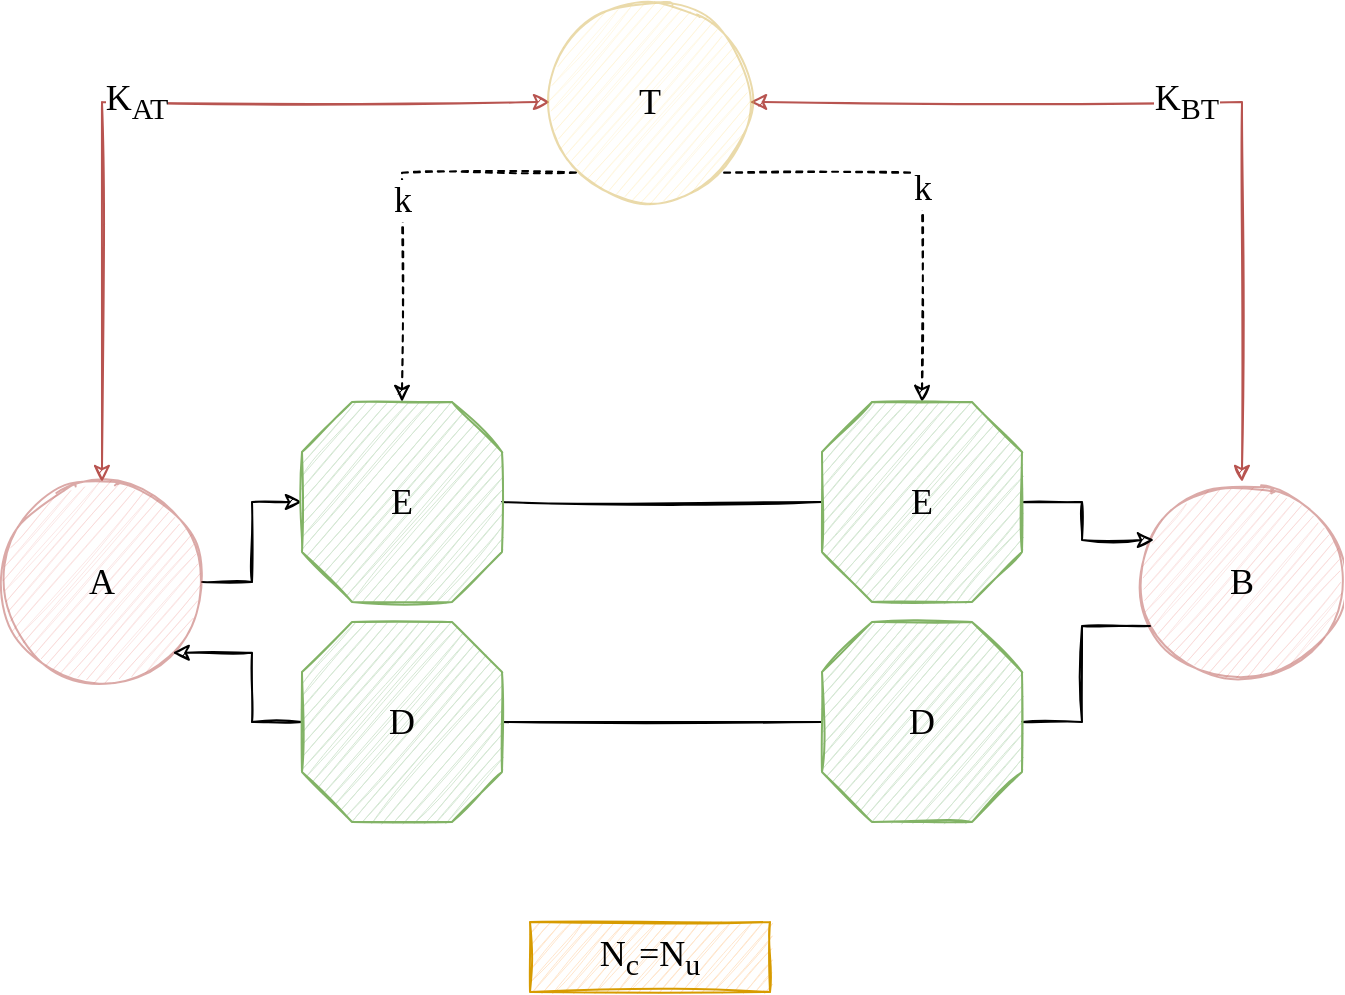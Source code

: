 <mxfile version="15.9.4" type="device"><diagram id="JP0gBPxypD-B3swmiFSp" name="Page-1"><mxGraphModel dx="1422" dy="700" grid="1" gridSize="10" guides="1" tooltips="1" connect="1" arrows="1" fold="1" page="1" pageScale="1" pageWidth="827" pageHeight="1169" math="0" shadow="0"><root><mxCell id="0"/><mxCell id="1" parent="0"/><mxCell id="Y4TUV4H3YHWyU1hq7ZdA-5" style="edgeStyle=orthogonalEdgeStyle;rounded=0;orthogonalLoop=1;jettySize=auto;html=1;fontFamily=Maven Pro;sketch=1;" parent="1" source="FrdOh2KGLZJYutwBbuUi-4" target="Y4TUV4H3YHWyU1hq7ZdA-2" edge="1"><mxGeometry relative="1" as="geometry"/></mxCell><mxCell id="FrdOh2KGLZJYutwBbuUi-4" value="A" style="ellipse;whiteSpace=wrap;html=1;labelBackgroundColor=none;labelBorderColor=none;sketch=1;fontFamily=Maven Pro;fontSize=18;fillColor=#f8cecc;strokeColor=#b85450;spacingBottom=0;opacity=50;verticalAlign=middle;fontStyle=0;fontSource=https%3A%2F%2Ffonts.googleapis.com%2Fcss%3Ffamily%3DMaven%2BPro;" parent="1" vertex="1"><mxGeometry x="90" y="380" width="100" height="100" as="geometry"/></mxCell><mxCell id="Y4TUV4H3YHWyU1hq7ZdA-1" value="B" style="ellipse;whiteSpace=wrap;html=1;labelBackgroundColor=none;labelBorderColor=none;sketch=1;fontFamily=Maven Pro;fontSize=18;fillColor=#f8cecc;strokeColor=#b85450;spacingBottom=0;opacity=50;verticalAlign=middle;fontStyle=0;fontSource=https%3A%2F%2Ffonts.googleapis.com%2Fcss%3Ffamily%3DMaven%2BPro;" parent="1" vertex="1"><mxGeometry x="660" y="380" width="100" height="100" as="geometry"/></mxCell><mxCell id="Sq2AovdXTGjnZTOP-tSS-9" style="edgeStyle=orthogonalEdgeStyle;rounded=0;sketch=1;orthogonalLoop=1;jettySize=auto;html=1;fontFamily=Maven Pro;fontSource=https%3A%2F%2Ffonts.googleapis.com%2Fcss%3Ffamily%3DMaven%2BPro;fontSize=18;startArrow=none;startFill=0;endArrow=none;endFill=0;" edge="1" parent="1" source="Y4TUV4H3YHWyU1hq7ZdA-2" target="Y4TUV4H3YHWyU1hq7ZdA-3"><mxGeometry relative="1" as="geometry"/></mxCell><mxCell id="Sq2AovdXTGjnZTOP-tSS-15" value="k" style="edgeStyle=orthogonalEdgeStyle;rounded=0;sketch=1;orthogonalLoop=1;jettySize=auto;html=1;entryX=0;entryY=1;entryDx=0;entryDy=0;dashed=1;fontFamily=Maven Pro;fontSource=https%3A%2F%2Ffonts.googleapis.com%2Fcss%3Ffamily%3DMaven%2BPro;fontSize=18;startArrow=classic;startFill=1;endArrow=none;endFill=0;fillColor=#f8cecc;strokeColor=#000000;" edge="1" parent="1" source="Y4TUV4H3YHWyU1hq7ZdA-2" target="Sq2AovdXTGjnZTOP-tSS-2"><mxGeometry relative="1" as="geometry"><Array as="points"><mxPoint x="290" y="225"/></Array></mxGeometry></mxCell><mxCell id="Y4TUV4H3YHWyU1hq7ZdA-2" value="E" style="verticalLabelPosition=middle;verticalAlign=middle;html=1;shape=mxgraph.basic.polygon;polyCoords=[[0.25,0],[0.75,0],[1,0.25],[1,0.75],[0.75,1],[0.25,1],[0,0.75],[0,0.25]];polyline=0;sketch=1;fillColor=#d5e8d4;strokeColor=#82b366;fontFamily=Maven Pro;fontSize=18;whiteSpace=wrap;horizontal=1;labelPosition=center;align=center;fontSource=https%3A%2F%2Ffonts.googleapis.com%2Fcss%3Ffamily%3DMaven%2BPro;" parent="1" vertex="1"><mxGeometry x="240" y="340" width="100" height="100" as="geometry"/></mxCell><mxCell id="Sq2AovdXTGjnZTOP-tSS-16" value="k" style="edgeStyle=orthogonalEdgeStyle;rounded=0;sketch=1;orthogonalLoop=1;jettySize=auto;html=1;entryX=1;entryY=1;entryDx=0;entryDy=0;dashed=1;fontFamily=Maven Pro;fontSource=https%3A%2F%2Ffonts.googleapis.com%2Fcss%3Ffamily%3DMaven%2BPro;fontSize=18;startArrow=classic;startFill=1;endArrow=none;endFill=0;fillColor=#f8cecc;strokeColor=#000000;" edge="1" parent="1" source="Y4TUV4H3YHWyU1hq7ZdA-3" target="Sq2AovdXTGjnZTOP-tSS-2"><mxGeometry relative="1" as="geometry"><Array as="points"><mxPoint x="550" y="225"/></Array></mxGeometry></mxCell><mxCell id="Sq2AovdXTGjnZTOP-tSS-18" style="edgeStyle=orthogonalEdgeStyle;rounded=0;sketch=1;orthogonalLoop=1;jettySize=auto;html=1;entryX=0.06;entryY=0.29;entryDx=0;entryDy=0;entryPerimeter=0;fontFamily=Maven Pro;fontSource=https%3A%2F%2Ffonts.googleapis.com%2Fcss%3Ffamily%3DMaven%2BPro;fontSize=18;startArrow=none;startFill=0;endArrow=classic;endFill=1;" edge="1" parent="1" source="Y4TUV4H3YHWyU1hq7ZdA-3" target="Y4TUV4H3YHWyU1hq7ZdA-1"><mxGeometry relative="1" as="geometry"/></mxCell><mxCell id="Y4TUV4H3YHWyU1hq7ZdA-3" value="E" style="verticalLabelPosition=middle;verticalAlign=middle;html=1;shape=mxgraph.basic.polygon;polyCoords=[[0.25,0],[0.75,0],[1,0.25],[1,0.75],[0.75,1],[0.25,1],[0,0.75],[0,0.25]];polyline=0;sketch=1;fillColor=#d5e8d4;strokeColor=#82b366;fontFamily=Maven Pro;fontSize=18;whiteSpace=wrap;labelPosition=center;align=center;fontSource=https%3A%2F%2Ffonts.googleapis.com%2Fcss%3Ffamily%3DMaven%2BPro;" parent="1" vertex="1"><mxGeometry x="500" y="340" width="100" height="100" as="geometry"/></mxCell><mxCell id="Sq2AovdXTGjnZTOP-tSS-5" value="K&lt;sub&gt;AT&lt;/sub&gt;" style="edgeStyle=orthogonalEdgeStyle;rounded=0;orthogonalLoop=1;jettySize=auto;html=1;entryX=0.5;entryY=0;entryDx=0;entryDy=0;fontFamily=Maven Pro;fontSource=https%3A%2F%2Ffonts.googleapis.com%2Fcss%3Ffamily%3DMaven%2BPro;fontSize=18;sketch=1;startArrow=classic;startFill=1;fillColor=#f8cecc;strokeColor=#b85450;" edge="1" parent="1" source="Sq2AovdXTGjnZTOP-tSS-2" target="FrdOh2KGLZJYutwBbuUi-4"><mxGeometry relative="1" as="geometry"/></mxCell><mxCell id="Sq2AovdXTGjnZTOP-tSS-6" value="K&lt;sub&gt;BT&lt;/sub&gt;" style="edgeStyle=orthogonalEdgeStyle;rounded=0;sketch=1;orthogonalLoop=1;jettySize=auto;html=1;fontFamily=Maven Pro;fontSource=https%3A%2F%2Ffonts.googleapis.com%2Fcss%3Ffamily%3DMaven%2BPro;fontSize=18;startArrow=classic;startFill=1;fillColor=#f8cecc;strokeColor=#b85450;" edge="1" parent="1" source="Sq2AovdXTGjnZTOP-tSS-2" target="Y4TUV4H3YHWyU1hq7ZdA-1"><mxGeometry relative="1" as="geometry"/></mxCell><mxCell id="Sq2AovdXTGjnZTOP-tSS-2" value="T" style="ellipse;whiteSpace=wrap;html=1;labelBackgroundColor=none;labelBorderColor=none;sketch=1;fontFamily=Maven Pro;fontSize=18;fillColor=#fff2cc;strokeColor=#d6b656;spacingBottom=0;opacity=50;verticalAlign=middle;fontStyle=0;fontSource=https%3A%2F%2Ffonts.googleapis.com%2Fcss%3Ffamily%3DMaven%2BPro;" vertex="1" parent="1"><mxGeometry x="364" y="140" width="100" height="100" as="geometry"/></mxCell><mxCell id="Sq2AovdXTGjnZTOP-tSS-10" style="edgeStyle=orthogonalEdgeStyle;rounded=0;sketch=1;orthogonalLoop=1;jettySize=auto;html=1;fontFamily=Maven Pro;fontSource=https%3A%2F%2Ffonts.googleapis.com%2Fcss%3Ffamily%3DMaven%2BPro;fontSize=18;startArrow=none;startFill=0;endArrow=none;endFill=0;" edge="1" parent="1" source="Sq2AovdXTGjnZTOP-tSS-3" target="Sq2AovdXTGjnZTOP-tSS-4"><mxGeometry relative="1" as="geometry"/></mxCell><mxCell id="Sq2AovdXTGjnZTOP-tSS-11" style="edgeStyle=orthogonalEdgeStyle;rounded=0;sketch=1;orthogonalLoop=1;jettySize=auto;html=1;entryX=1;entryY=1;entryDx=0;entryDy=0;fontFamily=Maven Pro;fontSource=https%3A%2F%2Ffonts.googleapis.com%2Fcss%3Ffamily%3DMaven%2BPro;fontSize=18;startArrow=none;startFill=0;" edge="1" parent="1" source="Sq2AovdXTGjnZTOP-tSS-3" target="FrdOh2KGLZJYutwBbuUi-4"><mxGeometry relative="1" as="geometry"/></mxCell><mxCell id="Sq2AovdXTGjnZTOP-tSS-3" value="D" style="verticalLabelPosition=middle;verticalAlign=middle;html=1;shape=mxgraph.basic.polygon;polyCoords=[[0.25,0],[0.75,0],[1,0.25],[1,0.75],[0.75,1],[0.25,1],[0,0.75],[0,0.25]];polyline=0;sketch=1;fillColor=#d5e8d4;strokeColor=#82b366;fontFamily=Maven Pro;fontSize=18;whiteSpace=wrap;horizontal=1;labelPosition=center;align=center;fontSource=https%3A%2F%2Ffonts.googleapis.com%2Fcss%3Ffamily%3DMaven%2BPro;" vertex="1" parent="1"><mxGeometry x="240" y="450" width="100" height="100" as="geometry"/></mxCell><mxCell id="Sq2AovdXTGjnZTOP-tSS-19" style="edgeStyle=orthogonalEdgeStyle;rounded=0;sketch=1;orthogonalLoop=1;jettySize=auto;html=1;entryX=0.04;entryY=0.72;entryDx=0;entryDy=0;entryPerimeter=0;fontFamily=Maven Pro;fontSource=https%3A%2F%2Ffonts.googleapis.com%2Fcss%3Ffamily%3DMaven%2BPro;fontSize=18;startArrow=none;startFill=0;endArrow=none;endFill=0;" edge="1" parent="1" source="Sq2AovdXTGjnZTOP-tSS-4" target="Y4TUV4H3YHWyU1hq7ZdA-1"><mxGeometry relative="1" as="geometry"/></mxCell><mxCell id="Sq2AovdXTGjnZTOP-tSS-4" value="D" style="verticalLabelPosition=middle;verticalAlign=middle;html=1;shape=mxgraph.basic.polygon;polyCoords=[[0.25,0],[0.75,0],[1,0.25],[1,0.75],[0.75,1],[0.25,1],[0,0.75],[0,0.25]];polyline=0;sketch=1;fillColor=#d5e8d4;strokeColor=#82b366;fontFamily=Maven Pro;fontSize=18;whiteSpace=wrap;labelPosition=center;align=center;fontSource=https%3A%2F%2Ffonts.googleapis.com%2Fcss%3Ffamily%3DMaven%2BPro;" vertex="1" parent="1"><mxGeometry x="500" y="450" width="100" height="100" as="geometry"/></mxCell><mxCell id="Sq2AovdXTGjnZTOP-tSS-20" value="N&lt;sub&gt;c&lt;/sub&gt;=N&lt;sub&gt;u&lt;/sub&gt;" style="rounded=0;whiteSpace=wrap;html=1;shadow=0;sketch=1;fontFamily=Maven Pro;fontSource=https%3A%2F%2Ffonts.googleapis.com%2Fcss%3Ffamily%3DMaven%2BPro;fontSize=18;fillColor=#ffe6cc;strokeColor=#d79b00;" vertex="1" parent="1"><mxGeometry x="354" y="600" width="120" height="35" as="geometry"/></mxCell></root></mxGraphModel></diagram></mxfile>